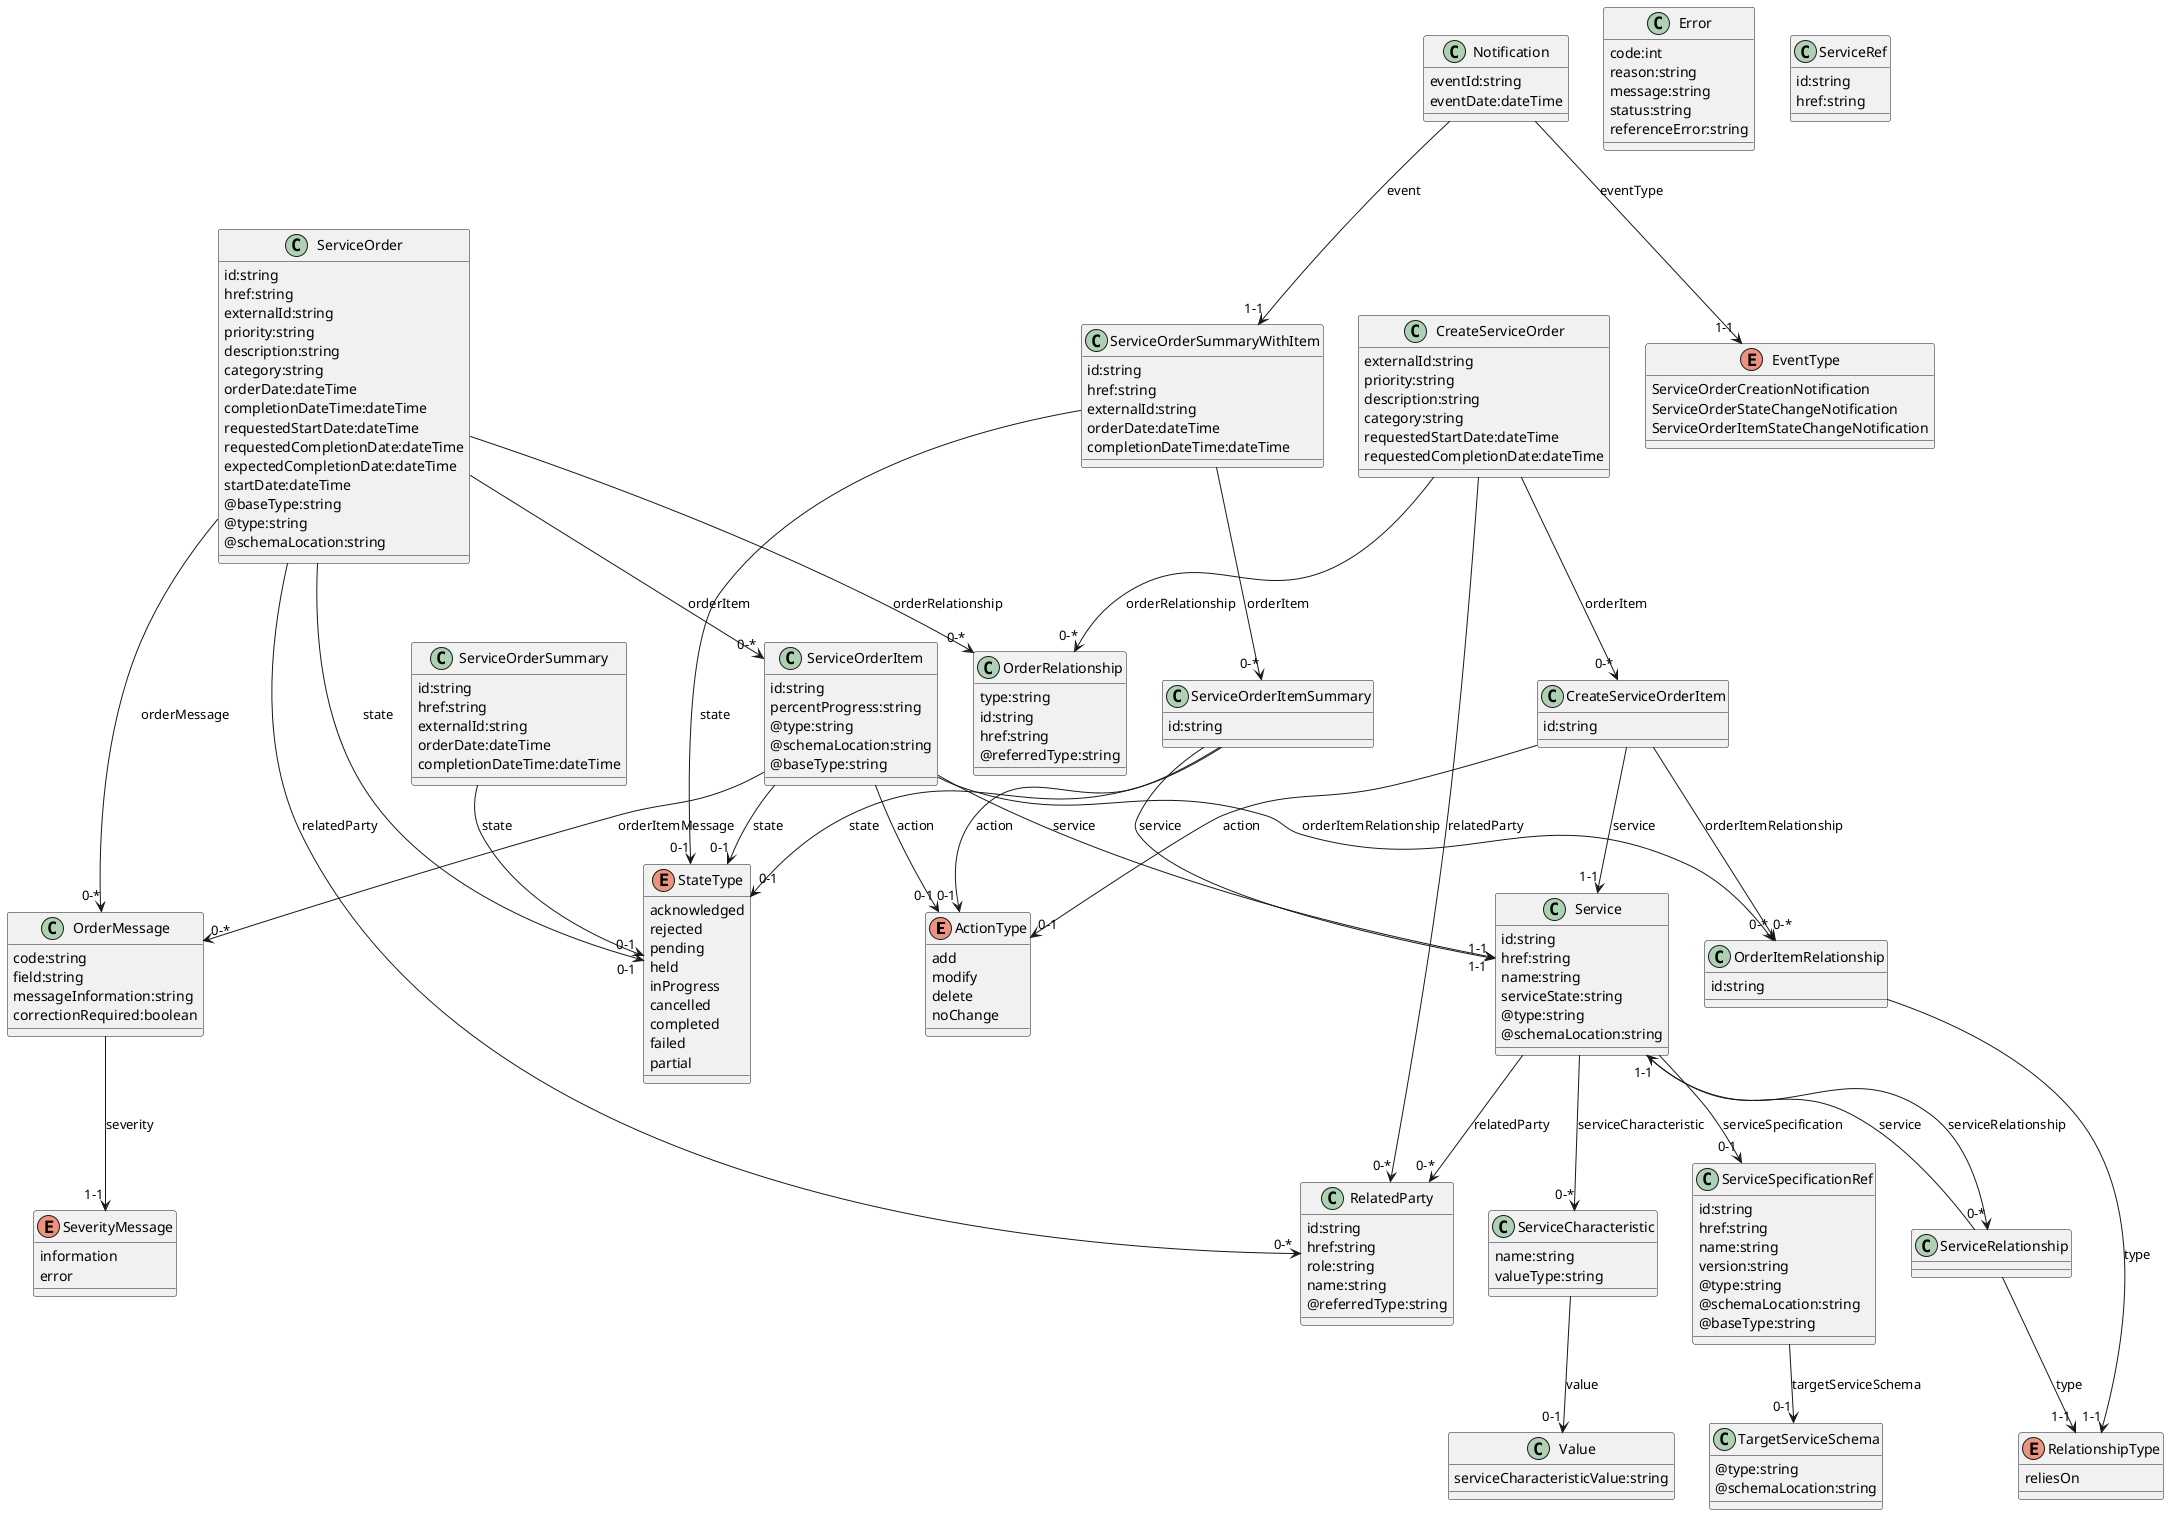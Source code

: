 @startuml

enum ActionType {
   add
   modify
   delete
   noChange
}
enum StateType {
   acknowledged
   rejected
   pending
   held
   inProgress
   cancelled
   completed
   failed
   partial
}
enum RelationshipType {
   reliesOn
}
enum EventType {
   ServiceOrderCreationNotification
   ServiceOrderStateChangeNotification
   ServiceOrderItemStateChangeNotification
}
enum SeverityMessage {
   information
   error
}

class Error {
   code:int
   reason:string
   message:string
   status:string
   referenceError:string
}

class ServiceRelationship
   ServiceRelationship --> "1-1" RelationshipType : type
   ServiceRelationship --> "1-1" Service : service

class ServiceRef {
   id:string
   href:string
}

class ServiceCharacteristic {
   name:string
   valueType:string
}
   ServiceCharacteristic --> "0-1" Value : value

class RelatedParty {
   id:string
   href:string
   role:string
   name:string
   @referredType:string
}

class ServiceSpecificationRef {
   id:string
   href:string
   name:string
   version:string
   @type:string
   @schemaLocation:string
   @baseType:string
}
   ServiceSpecificationRef --> "0-1" TargetServiceSchema : targetServiceSchema

class Service {
   id:string
   href:string
   name:string
   serviceState:string
   @type:string
   @schemaLocation:string
}
   Service --> "0-*" ServiceCharacteristic : serviceCharacteristic
   Service --> "0-*" ServiceRelationship : serviceRelationship
   Service --> "0-*" RelatedParty : relatedParty
   Service --> "0-1" ServiceSpecificationRef : serviceSpecification

class OrderItemRelationship {
   id:string
}
   OrderItemRelationship --> "1-1" RelationshipType : type

class ServiceOrderItem {
   id:string
   percentProgress:string
   @type:string
   @schemaLocation:string
   @baseType:string
}
   ServiceOrderItem --> "0-1" ActionType : action
   ServiceOrderItem --> "0-1" StateType : state
   ServiceOrderItem --> "0-*" OrderItemRelationship : orderItemRelationship
   ServiceOrderItem --> "1-1" Service : service
   ServiceOrderItem --> "0-*" OrderMessage : orderItemMessage

class ServiceOrder {
   id:string
   href:string
   externalId:string
   priority:string
   description:string
   category:string
   orderDate:dateTime
   completionDateTime:dateTime
   requestedStartDate:dateTime
   requestedCompletionDate:dateTime
   expectedCompletionDate:dateTime
   startDate:dateTime
   @baseType:string
   @type:string
   @schemaLocation:string
}
   ServiceOrder --> "0-1" StateType : state
   ServiceOrder --> "0-*" RelatedParty : relatedParty
   ServiceOrder --> "0-*" OrderRelationship : orderRelationship
   ServiceOrder --> "0-*" ServiceOrderItem : orderItem
   ServiceOrder --> "0-*" OrderMessage : orderMessage

class OrderRelationship {
   type:string
   id:string
   href:string
   @referredType:string
}

class TargetServiceSchema {
   @type:string
   @schemaLocation:string
}

class Value {
   serviceCharacteristicValue:string
}

class CreateServiceOrderItem {
   id:string
}
   CreateServiceOrderItem --> "0-1" ActionType : action
   CreateServiceOrderItem --> "0-*" OrderItemRelationship : orderItemRelationship
   CreateServiceOrderItem --> "1-1" Service : service

class CreateServiceOrder {
   externalId:string
   priority:string
   description:string
   category:string
   requestedStartDate:dateTime
   requestedCompletionDate:dateTime
}
   CreateServiceOrder --> "0-*" RelatedParty : relatedParty
   CreateServiceOrder --> "0-*" OrderRelationship : orderRelationship
   CreateServiceOrder --> "0-*" CreateServiceOrderItem : orderItem

class ServiceOrderSummary {
   id:string
   href:string
   externalId:string
   orderDate:dateTime
   completionDateTime:dateTime
}
   ServiceOrderSummary --> "0-1" StateType : state

class Notification {
   eventId:string
   eventDate:dateTime
}
   Notification --> "1-1" EventType : eventType
   Notification --> "1-1" ServiceOrderSummaryWithItem : event

class ServiceOrderItemSummary {
   id:string
}
   ServiceOrderItemSummary --> "0-1" ActionType : action
   ServiceOrderItemSummary --> "0-1" StateType : state
   ServiceOrderItemSummary --> "1-1" Service : service

class ServiceOrderSummaryWithItem {
   id:string
   href:string
   externalId:string
   orderDate:dateTime
   completionDateTime:dateTime
}
   ServiceOrderSummaryWithItem --> "0-1" StateType : state
   ServiceOrderSummaryWithItem --> "0-*" ServiceOrderItemSummary : orderItem

class OrderMessage {
   code:string
   field:string
   messageInformation:string
   correctionRequired:boolean
}
   OrderMessage --> "1-1" SeverityMessage : severity

@enduml